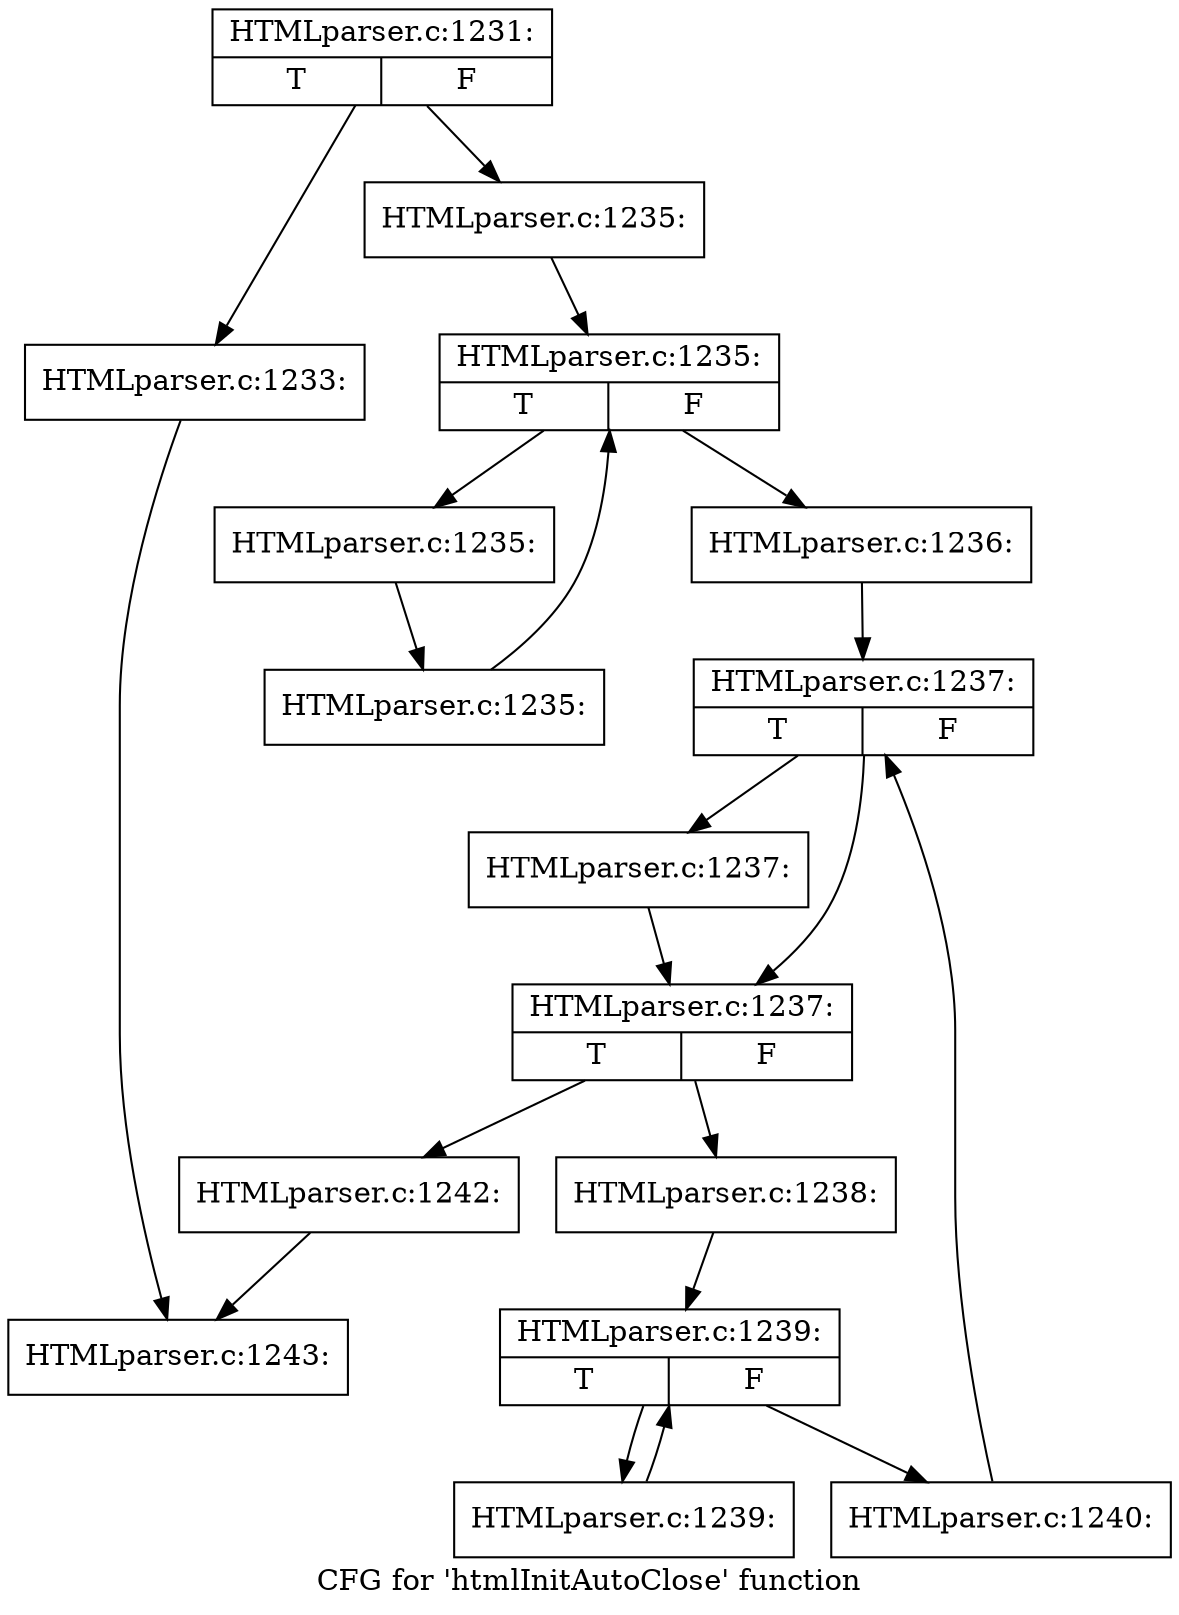 digraph "CFG for 'htmlInitAutoClose' function" {
	label="CFG for 'htmlInitAutoClose' function";

	Node0x3a992c0 [shape=record,label="{HTMLparser.c:1231:|{<s0>T|<s1>F}}"];
	Node0x3a992c0 -> Node0x3add300;
	Node0x3a992c0 -> Node0x3ad3c20;
	Node0x3add300 [shape=record,label="{HTMLparser.c:1233:}"];
	Node0x3add300 -> Node0x3adcde0;
	Node0x3ad3c20 [shape=record,label="{HTMLparser.c:1235:}"];
	Node0x3ad3c20 -> Node0x3aee690;
	Node0x3aee690 [shape=record,label="{HTMLparser.c:1235:|{<s0>T|<s1>F}}"];
	Node0x3aee690 -> Node0x3aee9c0;
	Node0x3aee690 -> Node0x3aee530;
	Node0x3aee9c0 [shape=record,label="{HTMLparser.c:1235:}"];
	Node0x3aee9c0 -> Node0x3aee930;
	Node0x3aee930 [shape=record,label="{HTMLparser.c:1235:}"];
	Node0x3aee930 -> Node0x3aee690;
	Node0x3aee530 [shape=record,label="{HTMLparser.c:1236:}"];
	Node0x3aee530 -> Node0x3af0d30;
	Node0x3af0d30 [shape=record,label="{HTMLparser.c:1237:|{<s0>T|<s1>F}}"];
	Node0x3af0d30 -> Node0x3af1020;
	Node0x3af0d30 -> Node0x3af0fd0;
	Node0x3af1020 [shape=record,label="{HTMLparser.c:1237:}"];
	Node0x3af1020 -> Node0x3af0fd0;
	Node0x3af0fd0 [shape=record,label="{HTMLparser.c:1237:|{<s0>T|<s1>F}}"];
	Node0x3af0fd0 -> Node0x3af1a30;
	Node0x3af0fd0 -> Node0x3af0f50;
	Node0x3af1a30 [shape=record,label="{HTMLparser.c:1238:}"];
	Node0x3af1a30 -> Node0x3af9480;
	Node0x3af9480 [shape=record,label="{HTMLparser.c:1239:|{<s0>T|<s1>F}}"];
	Node0x3af9480 -> Node0x3af9a40;
	Node0x3af9480 -> Node0x3aee8e0;
	Node0x3af9a40 [shape=record,label="{HTMLparser.c:1239:}"];
	Node0x3af9a40 -> Node0x3af9480;
	Node0x3aee8e0 [shape=record,label="{HTMLparser.c:1240:}"];
	Node0x3aee8e0 -> Node0x3af0d30;
	Node0x3af0f50 [shape=record,label="{HTMLparser.c:1242:}"];
	Node0x3af0f50 -> Node0x3adcde0;
	Node0x3adcde0 [shape=record,label="{HTMLparser.c:1243:}"];
}
